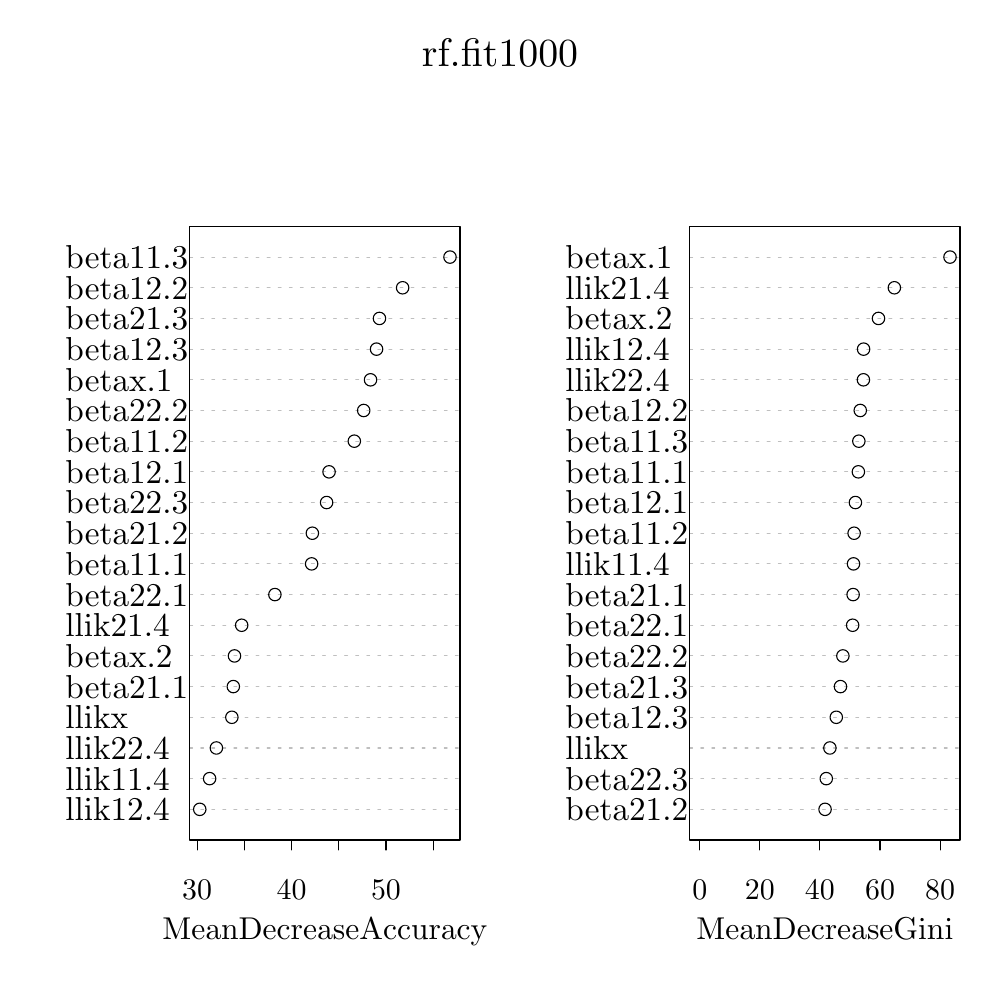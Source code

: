 % Created by tikzDevice version 0.6.2 on 2013-04-30 17:29:28.956
% !TEX encoding = UTF-8 Unicode

\documentclass{article}
\nonstopmode

\usepackage{tikz}

\usepackage[active,tightpage,psfixbb]{preview}

\PreviewEnvironment{pgfpicture}

\setlength\PreviewBorder{0pt}

\newcommand{\SweaveOpts}[1]{}  % do not interfere with LaTeX
\newcommand{\SweaveInput}[1]{} % because they are not real TeX commands
\newcommand{\Sexpr}[1]{}       % will only be parsed by R


%Change "article" to "report" to get rid of page number on title page
\usepackage{amsmath,amsfonts,amsthm,amssymb}
\usepackage{tikz}
\usetikzlibrary{backgrounds}
\usepackage{setspace}
\usepackage{Tabbing}
\usepackage{fancyhdr}
\usepackage{lastpage}
\usepackage{lstlinebgrd}
\usepackage{extramarks}
\usepackage{longtable}
\usepackage{chngpage}
\usepackage{soul,color}
\usepackage{color}
\usepackage{graphicx,float,wrapfig}
\usepackage{amsmath,amssymb, rotating}
%\usepackage{minted}
\usepackage{epsfig}
\usepackage{animate}
\usepackage{array}
\usepackage{graphics, color}
\usepackage{graphicx}
\usepackage{epsfig}
\usepackage{setspace}
\usepackage{verbatim}
\usepackage{url}
\usepackage[margin=1.0in]{geometry}

\definecolor{knitrfg}{rgb}{0.2, 0.2, 0.2}
\newcommand{\blue}[1]{{\color{blue} #1}}
\newcommand{\red}[1]{{\color{red} #1}}
\newcommand{\distas}[1]{%
  \savebox{\mybox}{\hbox{\kern3pt$\scriptstyle#1$\kern3pt}}%
  \savebox{\mysim}{\hbox{$\sim$}}%
  \mathbin{\overset{#1}{\kern\z \resizebox{\wd\mybox}{\ht\mysim}{$\sim$}}}%
}
\newcommand{\mytilde}{\raise.17ex\hbox{$\scriptstyle\mathtt{\sim}$}} 

% In case you need to adjust margins:
\topmargin=-0.45in      %
\evensidemargin=0in     %
\oddsidemargin=0in      %
\textwidth=6.5in        %
\textheight=9.0in       %
\headsep=0.25in         %

%Course Information
\newcommand{\Semester}{April and May 2013}
\newcommand{\CourseShort}{DMC 2013}
\newcommand{\CourseLong}{Data Mining Cup Competition 2013}

%Instructor Information
\newcommand{\InstructorLong}{Iowa State University of Science and Technology}
\newcommand{\InstructorShort}{ISU}

%My Information
\newcommand{\WritersLong}{Corey Lanker, Fangfang Liu, Jia Liu, Ian Mouzon, Wei Zhang, Wen Zhou}
\newcommand{\WritersShort}{Lanker, Liu, Liu, Mouzon, Zhang, Zhou}
\newcommand{\WritersContact}{\blue{imouzon@iastate.edu}}

%Homework Information
\newcommand{\homeworkTitle}{Prediction of Orders}
\newcommand{\homeworkDueDate}{April and May 2013}
\newcommand{\homeworkCreationDate}{\date{}}
\newcommand{\homeworkTopics}{}

% Setup the header and footer
\pagestyle{fancy}                                                       %
\lhead{\CourseShort:  \InstructorShort}                                                 %
\chead{\homeworkTitle}  %
\rhead{\WritersShort \firstxmark}                                                     %
\lfoot{\lastxmark}                                                      %
\cfoot{}                                                                %
\rfoot{Page\ \thepage\ of\ \pageref{LastPage}}                          %
\renewcommand\headrulewidth{0.4pt}                                      %
\renewcommand\footrulewidth{0.4pt}                                      %

%%%% FANCY QUOTES %%%
\makeatletter
\tikzset{%
  fancy quotes/.style={
    text width=\fq@width pt,
    align=justify,
    inner sep=1em,
    anchor=north west,
    minimum width=\textwidth,
  },
  fancy quotes width/.initial={.8\textwidth},
  fancy quotes marks/.style={
    scale=8,
    text=white,
    inner sep=0pt,
  },
  fancy quotes opening/.style={
    fancy quotes marks,
  },
  fancy quotes closing/.style={
    fancy quotes marks,
  },
  fancy quotes background/.style={
    show background rectangle,
    inner frame xsep=0pt,
    background rectangle/.style={
      fill=gray!25,
      rounded corners,
    },
  }
}

\newenvironment{fancyquotes}[1][]{%
\noindent
\tikzpicture[fancy quotes background]
\node[fancy quotes opening,anchor=north west] (fq@ul) at (0,0) {``};
\tikz@scan@one@point\pgfutil@firstofone(fq@ul.east)
\pgfmathsetmacro{\fq@width}{\textwidth - 2*\pgf@x}
\node[fancy quotes,#1] (fq@txt) at (fq@ul.north west) \bgroup}
{\egroup;
\node[overlay,fancy quotes closing,anchor=east] at (fq@txt.south east) {''};
\endtikzpicture}
\makeatother
%%% End of fancy quotes


\begin{document}

\begin{tikzpicture}[x=1pt,y=1pt]
\definecolor[named]{drawColor}{rgb}{0.00,0.00,0.00}
\definecolor[named]{fillColor}{rgb}{1.00,1.00,1.00}
\fill[color=fillColor,fill opacity=0.00,] (0,0) rectangle (361.35,361.35);
\begin{scope}
\path[clip] (  0.00,  0.00) rectangle (361.35,361.35);
\definecolor[named]{drawColor}{rgb}{1.00,1.00,1.00}
\definecolor[named]{fillColor}{rgb}{1.00,1.00,1.00}
\definecolor[named]{drawColor}{rgb}{0.00,0.00,0.00}

\node[color=drawColor,anchor=base west,inner sep=0pt, outer sep=0pt, scale=  1.20] at ( 23.64, 64.77) {llik12.4};

\node[color=drawColor,anchor=base west,inner sep=0pt, outer sep=0pt, scale=  1.20] at ( 23.64, 75.86) {llik11.4};

\node[color=drawColor,anchor=base west,inner sep=0pt, outer sep=0pt, scale=  1.20] at ( 23.64, 86.94) {llik22.4};

\node[color=drawColor,anchor=base west,inner sep=0pt, outer sep=0pt, scale=  1.20] at ( 23.64, 98.03) {llikx};

\node[color=drawColor,anchor=base west,inner sep=0pt, outer sep=0pt, scale=  1.20] at ( 23.64,109.11) {beta21.1};

\node[color=drawColor,anchor=base west,inner sep=0pt, outer sep=0pt, scale=  1.20] at ( 23.64,120.20) {betax.2};

\node[color=drawColor,anchor=base west,inner sep=0pt, outer sep=0pt, scale=  1.20] at ( 23.64,131.28) {llik21.4};

\node[color=drawColor,anchor=base west,inner sep=0pt, outer sep=0pt, scale=  1.20] at ( 23.64,142.37) {beta22.1};

\node[color=drawColor,anchor=base west,inner sep=0pt, outer sep=0pt, scale=  1.20] at ( 23.64,153.46) {beta11.1};

\node[color=drawColor,anchor=base west,inner sep=0pt, outer sep=0pt, scale=  1.20] at ( 23.64,164.54) {beta21.2};

\node[color=drawColor,anchor=base west,inner sep=0pt, outer sep=0pt, scale=  1.20] at ( 23.64,175.63) {beta22.3};

\node[color=drawColor,anchor=base west,inner sep=0pt, outer sep=0pt, scale=  1.20] at ( 23.64,186.71) {beta12.1};

\node[color=drawColor,anchor=base west,inner sep=0pt, outer sep=0pt, scale=  1.20] at ( 23.64,197.80) {beta11.2};

\node[color=drawColor,anchor=base west,inner sep=0pt, outer sep=0pt, scale=  1.20] at ( 23.64,208.89) {beta22.2};

\node[color=drawColor,anchor=base west,inner sep=0pt, outer sep=0pt, scale=  1.20] at ( 23.64,219.97) {betax.1};

\node[color=drawColor,anchor=base west,inner sep=0pt, outer sep=0pt, scale=  1.20] at ( 23.64,231.06) {beta12.3};

\node[color=drawColor,anchor=base west,inner sep=0pt, outer sep=0pt, scale=  1.20] at ( 23.64,242.14) {beta21.3};

\node[color=drawColor,anchor=base west,inner sep=0pt, outer sep=0pt, scale=  1.20] at ( 23.64,253.23) {beta12.2};

\node[color=drawColor,anchor=base west,inner sep=0pt, outer sep=0pt, scale=  1.20] at ( 23.64,264.32) {beta11.3};
\end{scope}
\begin{scope}
\path[clip] ( 68.56, 57.82) rectangle (166.22,279.53);
\definecolor[named]{drawColor}{rgb}{1.00,1.00,1.00}
\definecolor[named]{fillColor}{rgb}{1.00,1.00,1.00}
\definecolor[named]{drawColor}{rgb}{0.75,0.75,0.75}

\draw[color=drawColor,dash pattern=on 1pt off 3pt ,line cap=round,line join=round,fill opacity=0.00,] ( 68.56, 68.90) -- (166.22, 68.90);

\draw[color=drawColor,dash pattern=on 1pt off 3pt ,line cap=round,line join=round,fill opacity=0.00,] ( 68.56, 79.99) -- (166.22, 79.99);

\draw[color=drawColor,dash pattern=on 1pt off 3pt ,line cap=round,line join=round,fill opacity=0.00,] ( 68.56, 91.07) -- (166.22, 91.07);

\draw[color=drawColor,dash pattern=on 1pt off 3pt ,line cap=round,line join=round,fill opacity=0.00,] ( 68.56,102.16) -- (166.22,102.16);

\draw[color=drawColor,dash pattern=on 1pt off 3pt ,line cap=round,line join=round,fill opacity=0.00,] ( 68.56,113.25) -- (166.22,113.25);

\draw[color=drawColor,dash pattern=on 1pt off 3pt ,line cap=round,line join=round,fill opacity=0.00,] ( 68.56,124.33) -- (166.22,124.33);

\draw[color=drawColor,dash pattern=on 1pt off 3pt ,line cap=round,line join=round,fill opacity=0.00,] ( 68.56,135.42) -- (166.22,135.42);

\draw[color=drawColor,dash pattern=on 1pt off 3pt ,line cap=round,line join=round,fill opacity=0.00,] ( 68.56,146.50) -- (166.22,146.50);

\draw[color=drawColor,dash pattern=on 1pt off 3pt ,line cap=round,line join=round,fill opacity=0.00,] ( 68.56,157.59) -- (166.22,157.59);

\draw[color=drawColor,dash pattern=on 1pt off 3pt ,line cap=round,line join=round,fill opacity=0.00,] ( 68.56,168.67) -- (166.22,168.67);

\draw[color=drawColor,dash pattern=on 1pt off 3pt ,line cap=round,line join=round,fill opacity=0.00,] ( 68.56,179.76) -- (166.22,179.76);

\draw[color=drawColor,dash pattern=on 1pt off 3pt ,line cap=round,line join=round,fill opacity=0.00,] ( 68.56,190.85) -- (166.22,190.85);

\draw[color=drawColor,dash pattern=on 1pt off 3pt ,line cap=round,line join=round,fill opacity=0.00,] ( 68.56,201.93) -- (166.22,201.93);

\draw[color=drawColor,dash pattern=on 1pt off 3pt ,line cap=round,line join=round,fill opacity=0.00,] ( 68.56,213.02) -- (166.22,213.02);

\draw[color=drawColor,dash pattern=on 1pt off 3pt ,line cap=round,line join=round,fill opacity=0.00,] ( 68.56,224.10) -- (166.22,224.10);

\draw[color=drawColor,dash pattern=on 1pt off 3pt ,line cap=round,line join=round,fill opacity=0.00,] ( 68.56,235.19) -- (166.22,235.19);

\draw[color=drawColor,dash pattern=on 1pt off 3pt ,line cap=round,line join=round,fill opacity=0.00,] ( 68.56,246.28) -- (166.22,246.28);

\draw[color=drawColor,dash pattern=on 1pt off 3pt ,line cap=round,line join=round,fill opacity=0.00,] ( 68.56,257.36) -- (166.22,257.36);

\draw[color=drawColor,dash pattern=on 1pt off 3pt ,line cap=round,line join=round,fill opacity=0.00,] ( 68.56,268.45) -- (166.22,268.45);
\definecolor[named]{drawColor}{rgb}{0.00,0.00,0.00}

\draw[color=drawColor,line cap=round,line join=round,fill opacity=0.00,] ( 72.18, 68.90) circle (  2.25);

\draw[color=drawColor,line cap=round,line join=round,fill opacity=0.00,] ( 75.75, 79.99) circle (  2.25);

\draw[color=drawColor,line cap=round,line join=round,fill opacity=0.00,] ( 78.19, 91.07) circle (  2.25);

\draw[color=drawColor,line cap=round,line join=round,fill opacity=0.00,] ( 83.78,102.16) circle (  2.25);

\draw[color=drawColor,line cap=round,line join=round,fill opacity=0.00,] ( 84.31,113.25) circle (  2.25);

\draw[color=drawColor,line cap=round,line join=round,fill opacity=0.00,] ( 84.73,124.33) circle (  2.25);

\draw[color=drawColor,line cap=round,line join=round,fill opacity=0.00,] ( 87.33,135.42) circle (  2.25);

\draw[color=drawColor,line cap=round,line join=round,fill opacity=0.00,] ( 99.33,146.50) circle (  2.25);

\draw[color=drawColor,line cap=round,line join=round,fill opacity=0.00,] (112.60,157.59) circle (  2.25);

\draw[color=drawColor,line cap=round,line join=round,fill opacity=0.00,] (112.87,168.67) circle (  2.25);

\draw[color=drawColor,line cap=round,line join=round,fill opacity=0.00,] (118.02,179.76) circle (  2.25);

\draw[color=drawColor,line cap=round,line join=round,fill opacity=0.00,] (118.90,190.85) circle (  2.25);

\draw[color=drawColor,line cap=round,line join=round,fill opacity=0.00,] (128.03,201.93) circle (  2.25);

\draw[color=drawColor,line cap=round,line join=round,fill opacity=0.00,] (131.42,213.02) circle (  2.25);

\draw[color=drawColor,line cap=round,line join=round,fill opacity=0.00,] (133.89,224.10) circle (  2.25);

\draw[color=drawColor,line cap=round,line join=round,fill opacity=0.00,] (136.06,235.19) circle (  2.25);

\draw[color=drawColor,line cap=round,line join=round,fill opacity=0.00,] (137.12,246.28) circle (  2.25);

\draw[color=drawColor,line cap=round,line join=round,fill opacity=0.00,] (145.49,257.36) circle (  2.25);

\draw[color=drawColor,line cap=round,line join=round,fill opacity=0.00,] (162.60,268.45) circle (  2.25);
\end{scope}
\begin{scope}
\path[clip] (  0.00,  0.00) rectangle (361.35,361.35);
\definecolor[named]{drawColor}{rgb}{1.00,1.00,1.00}
\definecolor[named]{fillColor}{rgb}{1.00,1.00,1.00}
\definecolor[named]{drawColor}{rgb}{0.00,0.00,0.00}

\draw[color=drawColor,line cap=round,line join=round,fill opacity=0.00,] ( 71.23, 57.82) -- (156.53, 57.82);

\draw[color=drawColor,line cap=round,line join=round,fill opacity=0.00,] ( 71.23, 57.82) -- ( 71.23, 54.22);

\draw[color=drawColor,line cap=round,line join=round,fill opacity=0.00,] ( 88.29, 57.82) -- ( 88.29, 54.22);

\draw[color=drawColor,line cap=round,line join=round,fill opacity=0.00,] (105.35, 57.82) -- (105.35, 54.22);

\draw[color=drawColor,line cap=round,line join=round,fill opacity=0.00,] (122.41, 57.82) -- (122.41, 54.22);

\draw[color=drawColor,line cap=round,line join=round,fill opacity=0.00,] (139.47, 57.82) -- (139.47, 54.22);

\draw[color=drawColor,line cap=round,line join=round,fill opacity=0.00,] (156.53, 57.82) -- (156.53, 54.22);

\node[color=drawColor,anchor=base,inner sep=0pt, outer sep=0pt, scale=  1.08] at ( 71.23, 36.22) {30};

\node[color=drawColor,anchor=base,inner sep=0pt, outer sep=0pt, scale=  1.08] at (105.35, 36.22) {40};

\node[color=drawColor,anchor=base,inner sep=0pt, outer sep=0pt, scale=  1.08] at (139.47, 36.22) {50};

\draw[color=drawColor,line cap=round,line join=round,fill opacity=0.00,] ( 68.56, 57.82) --
	(166.22, 57.82) --
	(166.22,279.53) --
	( 68.56,279.53) --
	( 68.56, 57.82);
\end{scope}
\begin{scope}
\path[clip] (  0.00,  0.00) rectangle (180.67,337.35);
\definecolor[named]{drawColor}{rgb}{1.00,1.00,1.00}
\definecolor[named]{fillColor}{rgb}{1.00,1.00,1.00}
\definecolor[named]{drawColor}{rgb}{0.00,0.00,0.00}

\node[color=drawColor,anchor=base,inner sep=0pt, outer sep=0pt, scale=  1.14] at (117.39, 21.82) {MeanDecreaseAccuracy};
\end{scope}
\begin{scope}
\path[clip] (240.67, 48.00) rectangle (349.35,289.35);
\definecolor[named]{drawColor}{rgb}{1.00,1.00,1.00}
\definecolor[named]{fillColor}{rgb}{1.00,1.00,1.00}
\end{scope}
\begin{scope}
\path[clip] (  0.00,  0.00) rectangle (361.35,361.35);
\definecolor[named]{drawColor}{rgb}{1.00,1.00,1.00}
\definecolor[named]{fillColor}{rgb}{1.00,1.00,1.00}
\definecolor[named]{drawColor}{rgb}{0.00,0.00,0.00}

\node[color=drawColor,anchor=base west,inner sep=0pt, outer sep=0pt, scale=  1.20] at (204.32, 64.77) {beta21.2};

\node[color=drawColor,anchor=base west,inner sep=0pt, outer sep=0pt, scale=  1.20] at (204.32, 75.86) {beta22.3};

\node[color=drawColor,anchor=base west,inner sep=0pt, outer sep=0pt, scale=  1.20] at (204.32, 86.94) {llikx};

\node[color=drawColor,anchor=base west,inner sep=0pt, outer sep=0pt, scale=  1.20] at (204.32, 98.03) {beta12.3};

\node[color=drawColor,anchor=base west,inner sep=0pt, outer sep=0pt, scale=  1.20] at (204.32,109.11) {beta21.3};

\node[color=drawColor,anchor=base west,inner sep=0pt, outer sep=0pt, scale=  1.20] at (204.32,120.20) {beta22.2};

\node[color=drawColor,anchor=base west,inner sep=0pt, outer sep=0pt, scale=  1.20] at (204.32,131.28) {beta22.1};

\node[color=drawColor,anchor=base west,inner sep=0pt, outer sep=0pt, scale=  1.20] at (204.32,142.37) {beta21.1};

\node[color=drawColor,anchor=base west,inner sep=0pt, outer sep=0pt, scale=  1.20] at (204.32,153.46) {llik11.4};

\node[color=drawColor,anchor=base west,inner sep=0pt, outer sep=0pt, scale=  1.20] at (204.32,164.54) {beta11.2};

\node[color=drawColor,anchor=base west,inner sep=0pt, outer sep=0pt, scale=  1.20] at (204.32,175.63) {beta12.1};

\node[color=drawColor,anchor=base west,inner sep=0pt, outer sep=0pt, scale=  1.20] at (204.32,186.71) {beta11.1};

\node[color=drawColor,anchor=base west,inner sep=0pt, outer sep=0pt, scale=  1.20] at (204.32,197.80) {beta11.3};

\node[color=drawColor,anchor=base west,inner sep=0pt, outer sep=0pt, scale=  1.20] at (204.32,208.89) {beta12.2};

\node[color=drawColor,anchor=base west,inner sep=0pt, outer sep=0pt, scale=  1.20] at (204.32,219.97) {llik22.4};

\node[color=drawColor,anchor=base west,inner sep=0pt, outer sep=0pt, scale=  1.20] at (204.32,231.06) {llik12.4};

\node[color=drawColor,anchor=base west,inner sep=0pt, outer sep=0pt, scale=  1.20] at (204.32,242.14) {betax.2};

\node[color=drawColor,anchor=base west,inner sep=0pt, outer sep=0pt, scale=  1.20] at (204.32,253.23) {llik21.4};

\node[color=drawColor,anchor=base west,inner sep=0pt, outer sep=0pt, scale=  1.20] at (204.32,264.32) {betax.1};
\end{scope}
\begin{scope}
\path[clip] (249.24, 57.82) rectangle (346.90,279.53);
\definecolor[named]{drawColor}{rgb}{1.00,1.00,1.00}
\definecolor[named]{fillColor}{rgb}{1.00,1.00,1.00}
\definecolor[named]{drawColor}{rgb}{0.75,0.75,0.75}

\draw[color=drawColor,dash pattern=on 1pt off 3pt ,line cap=round,line join=round,fill opacity=0.00,] (249.24, 68.90) -- (346.90, 68.90);

\draw[color=drawColor,dash pattern=on 1pt off 3pt ,line cap=round,line join=round,fill opacity=0.00,] (249.24, 79.99) -- (346.90, 79.99);

\draw[color=drawColor,dash pattern=on 1pt off 3pt ,line cap=round,line join=round,fill opacity=0.00,] (249.24, 91.07) -- (346.90, 91.07);

\draw[color=drawColor,dash pattern=on 1pt off 3pt ,line cap=round,line join=round,fill opacity=0.00,] (249.24,102.16) -- (346.90,102.16);

\draw[color=drawColor,dash pattern=on 1pt off 3pt ,line cap=round,line join=round,fill opacity=0.00,] (249.24,113.25) -- (346.90,113.25);

\draw[color=drawColor,dash pattern=on 1pt off 3pt ,line cap=round,line join=round,fill opacity=0.00,] (249.24,124.33) -- (346.90,124.33);

\draw[color=drawColor,dash pattern=on 1pt off 3pt ,line cap=round,line join=round,fill opacity=0.00,] (249.24,135.42) -- (346.90,135.42);

\draw[color=drawColor,dash pattern=on 1pt off 3pt ,line cap=round,line join=round,fill opacity=0.00,] (249.24,146.50) -- (346.90,146.50);

\draw[color=drawColor,dash pattern=on 1pt off 3pt ,line cap=round,line join=round,fill opacity=0.00,] (249.24,157.59) -- (346.90,157.59);

\draw[color=drawColor,dash pattern=on 1pt off 3pt ,line cap=round,line join=round,fill opacity=0.00,] (249.24,168.67) -- (346.90,168.67);

\draw[color=drawColor,dash pattern=on 1pt off 3pt ,line cap=round,line join=round,fill opacity=0.00,] (249.24,179.76) -- (346.90,179.76);

\draw[color=drawColor,dash pattern=on 1pt off 3pt ,line cap=round,line join=round,fill opacity=0.00,] (249.24,190.85) -- (346.90,190.85);

\draw[color=drawColor,dash pattern=on 1pt off 3pt ,line cap=round,line join=round,fill opacity=0.00,] (249.24,201.93) -- (346.90,201.93);

\draw[color=drawColor,dash pattern=on 1pt off 3pt ,line cap=round,line join=round,fill opacity=0.00,] (249.24,213.02) -- (346.90,213.02);

\draw[color=drawColor,dash pattern=on 1pt off 3pt ,line cap=round,line join=round,fill opacity=0.00,] (249.24,224.10) -- (346.90,224.10);

\draw[color=drawColor,dash pattern=on 1pt off 3pt ,line cap=round,line join=round,fill opacity=0.00,] (249.24,235.19) -- (346.90,235.19);

\draw[color=drawColor,dash pattern=on 1pt off 3pt ,line cap=round,line join=round,fill opacity=0.00,] (249.24,246.28) -- (346.90,246.28);

\draw[color=drawColor,dash pattern=on 1pt off 3pt ,line cap=round,line join=round,fill opacity=0.00,] (249.24,257.36) -- (346.90,257.36);

\draw[color=drawColor,dash pattern=on 1pt off 3pt ,line cap=round,line join=round,fill opacity=0.00,] (249.24,268.45) -- (346.90,268.45);
\definecolor[named]{drawColor}{rgb}{0.00,0.00,0.00}

\draw[color=drawColor,line cap=round,line join=round,fill opacity=0.00,] (298.13, 68.90) circle (  2.25);

\draw[color=drawColor,line cap=round,line join=round,fill opacity=0.00,] (298.57, 79.99) circle (  2.25);

\draw[color=drawColor,line cap=round,line join=round,fill opacity=0.00,] (299.88, 91.07) circle (  2.25);

\draw[color=drawColor,line cap=round,line join=round,fill opacity=0.00,] (302.19,102.16) circle (  2.25);

\draw[color=drawColor,line cap=round,line join=round,fill opacity=0.00,] (303.70,113.25) circle (  2.25);

\draw[color=drawColor,line cap=round,line join=round,fill opacity=0.00,] (304.57,124.33) circle (  2.25);

\draw[color=drawColor,line cap=round,line join=round,fill opacity=0.00,] (308.10,135.42) circle (  2.25);

\draw[color=drawColor,line cap=round,line join=round,fill opacity=0.00,] (308.27,146.50) circle (  2.25);

\draw[color=drawColor,line cap=round,line join=round,fill opacity=0.00,] (308.41,157.59) circle (  2.25);

\draw[color=drawColor,line cap=round,line join=round,fill opacity=0.00,] (308.63,168.67) circle (  2.25);

\draw[color=drawColor,line cap=round,line join=round,fill opacity=0.00,] (309.10,179.76) circle (  2.25);

\draw[color=drawColor,line cap=round,line join=round,fill opacity=0.00,] (310.17,190.85) circle (  2.25);

\draw[color=drawColor,line cap=round,line join=round,fill opacity=0.00,] (310.34,201.93) circle (  2.25);

\draw[color=drawColor,line cap=round,line join=round,fill opacity=0.00,] (310.85,213.02) circle (  2.25);

\draw[color=drawColor,line cap=round,line join=round,fill opacity=0.00,] (311.99,224.10) circle (  2.25);

\draw[color=drawColor,line cap=round,line join=round,fill opacity=0.00,] (312.05,235.19) circle (  2.25);

\draw[color=drawColor,line cap=round,line join=round,fill opacity=0.00,] (317.44,246.28) circle (  2.25);

\draw[color=drawColor,line cap=round,line join=round,fill opacity=0.00,] (323.18,257.36) circle (  2.25);

\draw[color=drawColor,line cap=round,line join=round,fill opacity=0.00,] (343.28,268.45) circle (  2.25);
\end{scope}
\begin{scope}
\path[clip] (  0.00,  0.00) rectangle (361.35,361.35);
\definecolor[named]{drawColor}{rgb}{1.00,1.00,1.00}
\definecolor[named]{fillColor}{rgb}{1.00,1.00,1.00}
\definecolor[named]{drawColor}{rgb}{0.00,0.00,0.00}

\draw[color=drawColor,line cap=round,line join=round,fill opacity=0.00,] (252.85, 57.82) -- (339.70, 57.82);

\draw[color=drawColor,line cap=round,line join=round,fill opacity=0.00,] (252.85, 57.82) -- (252.85, 54.22);

\draw[color=drawColor,line cap=round,line join=round,fill opacity=0.00,] (274.56, 57.82) -- (274.56, 54.22);

\draw[color=drawColor,line cap=round,line join=round,fill opacity=0.00,] (296.28, 57.82) -- (296.28, 54.22);

\draw[color=drawColor,line cap=round,line join=round,fill opacity=0.00,] (317.99, 57.82) -- (317.99, 54.22);

\draw[color=drawColor,line cap=round,line join=round,fill opacity=0.00,] (339.70, 57.82) -- (339.70, 54.22);

\node[color=drawColor,anchor=base,inner sep=0pt, outer sep=0pt, scale=  1.08] at (252.85, 36.22) {0};

\node[color=drawColor,anchor=base,inner sep=0pt, outer sep=0pt, scale=  1.08] at (274.56, 36.22) {20};

\node[color=drawColor,anchor=base,inner sep=0pt, outer sep=0pt, scale=  1.08] at (296.28, 36.22) {40};

\node[color=drawColor,anchor=base,inner sep=0pt, outer sep=0pt, scale=  1.08] at (317.99, 36.22) {60};

\node[color=drawColor,anchor=base,inner sep=0pt, outer sep=0pt, scale=  1.08] at (339.70, 36.22) {80};

\draw[color=drawColor,line cap=round,line join=round,fill opacity=0.00,] (249.24, 57.82) --
	(346.90, 57.82) --
	(346.90,279.53) --
	(249.24,279.53) --
	(249.24, 57.82);
\end{scope}
\begin{scope}
\path[clip] (180.67,  0.00) rectangle (361.35,337.35);
\definecolor[named]{drawColor}{rgb}{1.00,1.00,1.00}
\definecolor[named]{fillColor}{rgb}{1.00,1.00,1.00}
\definecolor[named]{drawColor}{rgb}{0.00,0.00,0.00}

\node[color=drawColor,anchor=base,inner sep=0pt, outer sep=0pt, scale=  1.14] at (298.07, 21.82) {MeanDecreaseGini};
\end{scope}
\begin{scope}
\path[clip] (  0.00,  0.00) rectangle (361.35,361.35);
\definecolor[named]{drawColor}{rgb}{1.00,1.00,1.00}
\definecolor[named]{fillColor}{rgb}{1.00,1.00,1.00}
\definecolor[named]{drawColor}{rgb}{0.00,0.00,0.00}

\node[color=drawColor,anchor=base,inner sep=0pt, outer sep=0pt, scale=  1.44] at (180.68,337.35) {rf.fit1000};
\end{scope}
\end{tikzpicture}

\end{document}
